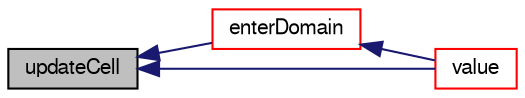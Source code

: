 digraph "updateCell"
{
  bgcolor="transparent";
  edge [fontname="FreeSans",fontsize="10",labelfontname="FreeSans",labelfontsize="10"];
  node [fontname="FreeSans",fontsize="10",shape=record];
  rankdir="LR";
  Node88 [label="updateCell",height=0.2,width=0.4,color="black", fillcolor="grey75", style="filled", fontcolor="black"];
  Node88 -> Node89 [dir="back",color="midnightblue",fontsize="10",style="solid",fontname="FreeSans"];
  Node89 [label="enterDomain",height=0.2,width=0.4,color="red",URL="$a22514.html#a47834d4689f75d6f49dab7548c70d08e",tooltip="Reverse of leaveDomain. "];
  Node89 -> Node94 [dir="back",color="midnightblue",fontsize="10",style="solid",fontname="FreeSans"];
  Node94 [label="value",height=0.2,width=0.4,color="red",URL="$a22514.html#a6aa9f99925da07d8bb874f46b238148f",tooltip="Return value. "];
  Node88 -> Node94 [dir="back",color="midnightblue",fontsize="10",style="solid",fontname="FreeSans"];
}

